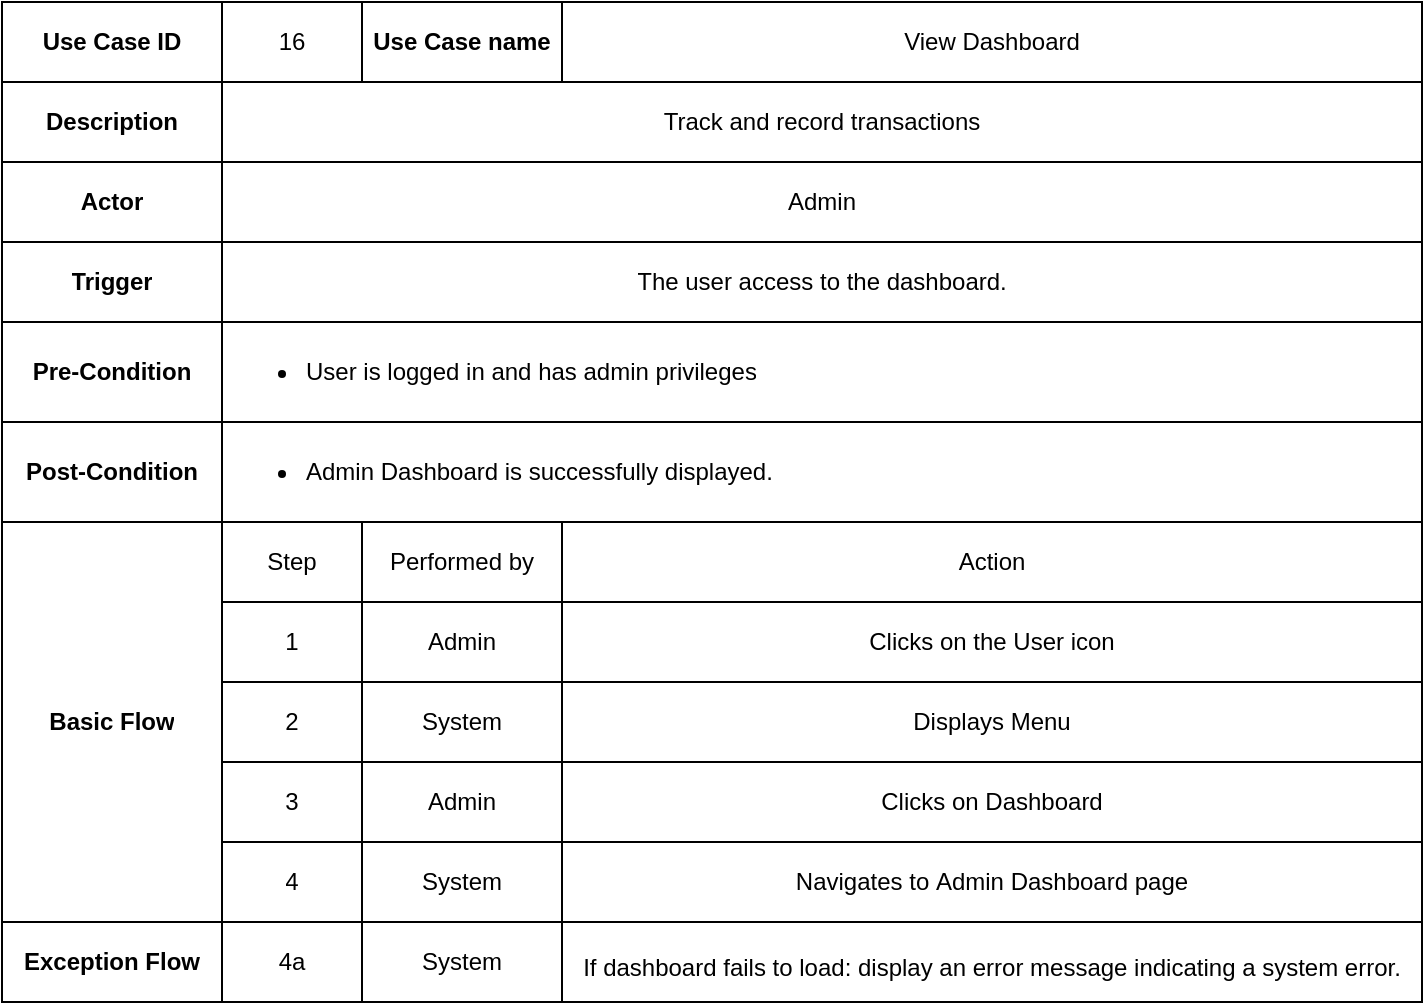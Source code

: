 <mxfile version="26.2.15">
  <diagram name="Page-1" id="wkvMPfwWF0B0VFoY-71S">
    <mxGraphModel dx="1348" dy="887" grid="1" gridSize="10" guides="1" tooltips="1" connect="1" arrows="1" fold="1" page="1" pageScale="1" pageWidth="850" pageHeight="1100" math="0" shadow="0">
      <root>
        <mxCell id="0" />
        <mxCell id="1" parent="0" />
        <mxCell id="bOydSgZBLQBoUM40e2X1-82" value="" style="shape=table;startSize=0;container=1;collapsible=0;childLayout=tableLayout;labelBackgroundColor=none;" parent="1" vertex="1">
          <mxGeometry x="700" y="30" width="710.0" height="500.0" as="geometry" />
        </mxCell>
        <mxCell id="bOydSgZBLQBoUM40e2X1-83" value="" style="shape=tableRow;horizontal=0;startSize=0;swimlaneHead=0;swimlaneBody=0;top=0;left=0;bottom=0;right=0;collapsible=0;dropTarget=0;fillColor=none;points=[[0,0.5],[1,0.5]];portConstraint=eastwest;labelBackgroundColor=none;" parent="bOydSgZBLQBoUM40e2X1-82" vertex="1">
          <mxGeometry width="710.0" height="40" as="geometry" />
        </mxCell>
        <mxCell id="bOydSgZBLQBoUM40e2X1-84" value="Use Case ID" style="shape=partialRectangle;html=1;whiteSpace=wrap;connectable=0;overflow=hidden;fillColor=none;top=0;left=0;bottom=0;right=0;pointerEvents=1;fontStyle=1;labelBackgroundColor=none;" parent="bOydSgZBLQBoUM40e2X1-83" vertex="1">
          <mxGeometry width="110" height="40" as="geometry">
            <mxRectangle width="110" height="40" as="alternateBounds" />
          </mxGeometry>
        </mxCell>
        <mxCell id="bOydSgZBLQBoUM40e2X1-85" value="16" style="shape=partialRectangle;html=1;whiteSpace=wrap;connectable=0;overflow=hidden;fillColor=none;top=0;left=0;bottom=0;right=0;pointerEvents=1;labelBackgroundColor=none;" parent="bOydSgZBLQBoUM40e2X1-83" vertex="1">
          <mxGeometry x="110" width="70" height="40" as="geometry">
            <mxRectangle width="70" height="40" as="alternateBounds" />
          </mxGeometry>
        </mxCell>
        <mxCell id="bOydSgZBLQBoUM40e2X1-86" value="Use Case name" style="shape=partialRectangle;html=1;whiteSpace=wrap;connectable=0;overflow=hidden;fillColor=none;top=0;left=0;bottom=0;right=0;pointerEvents=1;fontStyle=1;labelBackgroundColor=none;" parent="bOydSgZBLQBoUM40e2X1-83" vertex="1">
          <mxGeometry x="180" width="100" height="40" as="geometry">
            <mxRectangle width="100" height="40" as="alternateBounds" />
          </mxGeometry>
        </mxCell>
        <mxCell id="bOydSgZBLQBoUM40e2X1-87" value="View Dashboard" style="shape=partialRectangle;html=1;whiteSpace=wrap;connectable=0;overflow=hidden;fillColor=none;top=0;left=0;bottom=0;right=0;pointerEvents=1;labelBackgroundColor=none;" parent="bOydSgZBLQBoUM40e2X1-83" vertex="1">
          <mxGeometry x="280" width="430" height="40" as="geometry">
            <mxRectangle width="430" height="40" as="alternateBounds" />
          </mxGeometry>
        </mxCell>
        <mxCell id="bOydSgZBLQBoUM40e2X1-88" style="shape=tableRow;horizontal=0;startSize=0;swimlaneHead=0;swimlaneBody=0;top=0;left=0;bottom=0;right=0;collapsible=0;dropTarget=0;fillColor=none;points=[[0,0.5],[1,0.5]];portConstraint=eastwest;align=left;labelBackgroundColor=none;" parent="bOydSgZBLQBoUM40e2X1-82" vertex="1">
          <mxGeometry y="40" width="710.0" height="40" as="geometry" />
        </mxCell>
        <mxCell id="bOydSgZBLQBoUM40e2X1-89" value="Description" style="shape=partialRectangle;html=1;whiteSpace=wrap;connectable=0;overflow=hidden;fillColor=none;top=0;left=0;bottom=0;right=0;pointerEvents=1;fontStyle=1;labelBackgroundColor=none;" parent="bOydSgZBLQBoUM40e2X1-88" vertex="1">
          <mxGeometry width="110" height="40" as="geometry">
            <mxRectangle width="110" height="40" as="alternateBounds" />
          </mxGeometry>
        </mxCell>
        <mxCell id="bOydSgZBLQBoUM40e2X1-90" value="&lt;div align=&quot;center&quot;&gt;Track and record transactions&lt;/div&gt;" style="shape=partialRectangle;html=1;whiteSpace=wrap;connectable=0;overflow=hidden;fillColor=none;top=0;left=0;bottom=0;right=0;pointerEvents=1;rowspan=1;colspan=3;align=center;spacingLeft=0;spacing=2;spacingRight=0;spacingBottom=0;spacingTop=0;labelBackgroundColor=none;" parent="bOydSgZBLQBoUM40e2X1-88" vertex="1">
          <mxGeometry x="110" width="600" height="40" as="geometry">
            <mxRectangle width="70" height="40" as="alternateBounds" />
          </mxGeometry>
        </mxCell>
        <mxCell id="bOydSgZBLQBoUM40e2X1-91" style="shape=partialRectangle;html=1;whiteSpace=wrap;connectable=0;overflow=hidden;fillColor=none;top=0;left=0;bottom=0;right=0;pointerEvents=1;labelBackgroundColor=none;" parent="bOydSgZBLQBoUM40e2X1-88" vertex="1" visible="0">
          <mxGeometry x="180" width="100" height="40" as="geometry">
            <mxRectangle width="100" height="40" as="alternateBounds" />
          </mxGeometry>
        </mxCell>
        <mxCell id="bOydSgZBLQBoUM40e2X1-92" style="shape=partialRectangle;html=1;whiteSpace=wrap;connectable=0;overflow=hidden;fillColor=none;top=0;left=0;bottom=0;right=0;pointerEvents=1;labelBackgroundColor=none;" parent="bOydSgZBLQBoUM40e2X1-88" vertex="1" visible="0">
          <mxGeometry x="280" width="430" height="40" as="geometry">
            <mxRectangle width="430" height="40" as="alternateBounds" />
          </mxGeometry>
        </mxCell>
        <mxCell id="bOydSgZBLQBoUM40e2X1-93" value="" style="shape=tableRow;horizontal=0;startSize=0;swimlaneHead=0;swimlaneBody=0;top=0;left=0;bottom=0;right=0;collapsible=0;dropTarget=0;fillColor=none;points=[[0,0.5],[1,0.5]];portConstraint=eastwest;labelBackgroundColor=none;" parent="bOydSgZBLQBoUM40e2X1-82" vertex="1">
          <mxGeometry y="80" width="710.0" height="40" as="geometry" />
        </mxCell>
        <mxCell id="bOydSgZBLQBoUM40e2X1-94" value="Actor" style="shape=partialRectangle;html=1;whiteSpace=wrap;connectable=0;overflow=hidden;fillColor=none;top=0;left=0;bottom=0;right=0;pointerEvents=1;fontStyle=1;labelBackgroundColor=none;" parent="bOydSgZBLQBoUM40e2X1-93" vertex="1">
          <mxGeometry width="110" height="40" as="geometry">
            <mxRectangle width="110" height="40" as="alternateBounds" />
          </mxGeometry>
        </mxCell>
        <mxCell id="bOydSgZBLQBoUM40e2X1-95" value="&lt;div align=&quot;center&quot;&gt;Admin&lt;/div&gt;" style="shape=partialRectangle;html=1;whiteSpace=wrap;connectable=0;overflow=hidden;fillColor=none;top=0;left=0;bottom=0;right=0;pointerEvents=1;rowspan=1;colspan=3;align=center;spacingLeft=0;spacing=2;spacingRight=0;spacingBottom=0;spacingTop=0;labelBackgroundColor=none;" parent="bOydSgZBLQBoUM40e2X1-93" vertex="1">
          <mxGeometry x="110" width="600" height="40" as="geometry">
            <mxRectangle width="70" height="40" as="alternateBounds" />
          </mxGeometry>
        </mxCell>
        <mxCell id="bOydSgZBLQBoUM40e2X1-96" value="" style="shape=partialRectangle;html=1;whiteSpace=wrap;connectable=0;overflow=hidden;fillColor=none;top=0;left=0;bottom=0;right=0;pointerEvents=1;labelBackgroundColor=none;" parent="bOydSgZBLQBoUM40e2X1-93" vertex="1" visible="0">
          <mxGeometry x="180" width="100" height="40" as="geometry">
            <mxRectangle width="100" height="40" as="alternateBounds" />
          </mxGeometry>
        </mxCell>
        <mxCell id="bOydSgZBLQBoUM40e2X1-97" value="" style="shape=partialRectangle;html=1;whiteSpace=wrap;connectable=0;overflow=hidden;fillColor=none;top=0;left=0;bottom=0;right=0;pointerEvents=1;labelBackgroundColor=none;" parent="bOydSgZBLQBoUM40e2X1-93" vertex="1" visible="0">
          <mxGeometry x="280" width="430" height="40" as="geometry">
            <mxRectangle width="430" height="40" as="alternateBounds" />
          </mxGeometry>
        </mxCell>
        <mxCell id="bOydSgZBLQBoUM40e2X1-98" style="shape=tableRow;horizontal=0;startSize=0;swimlaneHead=0;swimlaneBody=0;top=0;left=0;bottom=0;right=0;collapsible=0;dropTarget=0;fillColor=none;points=[[0,0.5],[1,0.5]];portConstraint=eastwest;labelBackgroundColor=none;" parent="bOydSgZBLQBoUM40e2X1-82" vertex="1">
          <mxGeometry y="120" width="710.0" height="40" as="geometry" />
        </mxCell>
        <mxCell id="bOydSgZBLQBoUM40e2X1-99" value="Trigger" style="shape=partialRectangle;html=1;whiteSpace=wrap;connectable=0;overflow=hidden;fillColor=none;top=0;left=0;bottom=0;right=0;pointerEvents=1;fontStyle=1;labelBackgroundColor=none;" parent="bOydSgZBLQBoUM40e2X1-98" vertex="1">
          <mxGeometry width="110" height="40" as="geometry">
            <mxRectangle width="110" height="40" as="alternateBounds" />
          </mxGeometry>
        </mxCell>
        <mxCell id="bOydSgZBLQBoUM40e2X1-100" value="&lt;div align=&quot;center&quot;&gt;The user access to the dashboard.&lt;/div&gt;" style="shape=partialRectangle;html=1;whiteSpace=wrap;connectable=0;overflow=hidden;fillColor=none;top=0;left=0;bottom=0;right=0;pointerEvents=1;rowspan=1;colspan=3;align=center;spacingLeft=0;spacing=2;spacingRight=0;spacingBottom=0;spacingTop=0;labelBackgroundColor=none;" parent="bOydSgZBLQBoUM40e2X1-98" vertex="1">
          <mxGeometry x="110" width="600" height="40" as="geometry">
            <mxRectangle width="70" height="40" as="alternateBounds" />
          </mxGeometry>
        </mxCell>
        <mxCell id="bOydSgZBLQBoUM40e2X1-101" style="shape=partialRectangle;html=1;whiteSpace=wrap;connectable=0;overflow=hidden;fillColor=none;top=0;left=0;bottom=0;right=0;pointerEvents=1;labelBackgroundColor=none;" parent="bOydSgZBLQBoUM40e2X1-98" vertex="1" visible="0">
          <mxGeometry x="180" width="100" height="40" as="geometry">
            <mxRectangle width="100" height="40" as="alternateBounds" />
          </mxGeometry>
        </mxCell>
        <mxCell id="bOydSgZBLQBoUM40e2X1-102" style="shape=partialRectangle;html=1;whiteSpace=wrap;connectable=0;overflow=hidden;fillColor=none;top=0;left=0;bottom=0;right=0;pointerEvents=1;labelBackgroundColor=none;" parent="bOydSgZBLQBoUM40e2X1-98" vertex="1" visible="0">
          <mxGeometry x="280" width="430" height="40" as="geometry">
            <mxRectangle width="430" height="40" as="alternateBounds" />
          </mxGeometry>
        </mxCell>
        <mxCell id="bOydSgZBLQBoUM40e2X1-103" value="" style="shape=tableRow;horizontal=0;startSize=0;swimlaneHead=0;swimlaneBody=0;top=0;left=0;bottom=0;right=0;collapsible=0;dropTarget=0;fillColor=none;points=[[0,0.5],[1,0.5]];portConstraint=eastwest;labelBackgroundColor=none;" parent="bOydSgZBLQBoUM40e2X1-82" vertex="1">
          <mxGeometry y="160" width="710.0" height="50" as="geometry" />
        </mxCell>
        <mxCell id="bOydSgZBLQBoUM40e2X1-104" value="Pre-Condition" style="shape=partialRectangle;html=1;whiteSpace=wrap;connectable=0;overflow=hidden;fillColor=none;top=0;left=0;bottom=0;right=0;pointerEvents=1;fontStyle=1;labelBackgroundColor=none;" parent="bOydSgZBLQBoUM40e2X1-103" vertex="1">
          <mxGeometry width="110" height="50" as="geometry">
            <mxRectangle width="110" height="50" as="alternateBounds" />
          </mxGeometry>
        </mxCell>
        <mxCell id="bOydSgZBLQBoUM40e2X1-105" value="&lt;ul&gt;&lt;li&gt;User is logged in and has admin privileges&lt;/li&gt;&lt;/ul&gt;" style="shape=partialRectangle;html=1;whiteSpace=wrap;connectable=0;overflow=hidden;fillColor=none;top=0;left=0;bottom=0;right=0;pointerEvents=1;rowspan=1;colspan=3;align=left;spacingLeft=0;spacing=2;spacingRight=0;spacingBottom=0;spacingTop=0;labelBackgroundColor=none;" parent="bOydSgZBLQBoUM40e2X1-103" vertex="1">
          <mxGeometry x="110" width="600" height="50" as="geometry">
            <mxRectangle width="70" height="50" as="alternateBounds" />
          </mxGeometry>
        </mxCell>
        <mxCell id="bOydSgZBLQBoUM40e2X1-106" value="" style="shape=partialRectangle;html=1;whiteSpace=wrap;connectable=0;overflow=hidden;fillColor=none;top=0;left=0;bottom=0;right=0;pointerEvents=1;labelBackgroundColor=none;" parent="bOydSgZBLQBoUM40e2X1-103" vertex="1" visible="0">
          <mxGeometry x="180" width="100" height="50" as="geometry">
            <mxRectangle width="100" height="50" as="alternateBounds" />
          </mxGeometry>
        </mxCell>
        <mxCell id="bOydSgZBLQBoUM40e2X1-107" value="" style="shape=partialRectangle;html=1;whiteSpace=wrap;connectable=0;overflow=hidden;fillColor=none;top=0;left=0;bottom=0;right=0;pointerEvents=1;labelBackgroundColor=none;" parent="bOydSgZBLQBoUM40e2X1-103" vertex="1" visible="0">
          <mxGeometry x="280" width="430" height="50" as="geometry">
            <mxRectangle width="430" height="50" as="alternateBounds" />
          </mxGeometry>
        </mxCell>
        <mxCell id="bOydSgZBLQBoUM40e2X1-108" style="shape=tableRow;horizontal=0;startSize=0;swimlaneHead=0;swimlaneBody=0;top=0;left=0;bottom=0;right=0;collapsible=0;dropTarget=0;fillColor=none;points=[[0,0.5],[1,0.5]];portConstraint=eastwest;labelBackgroundColor=none;" parent="bOydSgZBLQBoUM40e2X1-82" vertex="1">
          <mxGeometry y="210" width="710.0" height="50" as="geometry" />
        </mxCell>
        <mxCell id="bOydSgZBLQBoUM40e2X1-109" value="&lt;div&gt;Post-Condition&lt;/div&gt;" style="shape=partialRectangle;html=1;whiteSpace=wrap;connectable=0;overflow=hidden;fillColor=none;top=0;left=0;bottom=0;right=0;pointerEvents=1;fontStyle=1;labelBackgroundColor=none;" parent="bOydSgZBLQBoUM40e2X1-108" vertex="1">
          <mxGeometry width="110" height="50" as="geometry">
            <mxRectangle width="110" height="50" as="alternateBounds" />
          </mxGeometry>
        </mxCell>
        <mxCell id="bOydSgZBLQBoUM40e2X1-110" value="&lt;div style=&quot;line-height: 160%;&quot;&gt;&lt;ul&gt;&lt;li&gt;Admin Dashboard is successfully displayed.&lt;/li&gt;&lt;/ul&gt;&lt;/div&gt;" style="shape=partialRectangle;html=1;whiteSpace=wrap;connectable=0;overflow=hidden;fillColor=none;top=0;left=0;bottom=0;right=0;pointerEvents=1;rowspan=1;colspan=3;align=left;spacingLeft=0;spacing=2;labelBackgroundColor=none;" parent="bOydSgZBLQBoUM40e2X1-108" vertex="1">
          <mxGeometry x="110" width="600" height="50" as="geometry">
            <mxRectangle width="70" height="50" as="alternateBounds" />
          </mxGeometry>
        </mxCell>
        <mxCell id="bOydSgZBLQBoUM40e2X1-111" style="shape=partialRectangle;html=1;whiteSpace=wrap;connectable=0;overflow=hidden;fillColor=none;top=0;left=0;bottom=0;right=0;pointerEvents=1;labelBackgroundColor=none;" parent="bOydSgZBLQBoUM40e2X1-108" vertex="1" visible="0">
          <mxGeometry x="180" width="100" height="50" as="geometry">
            <mxRectangle width="100" height="50" as="alternateBounds" />
          </mxGeometry>
        </mxCell>
        <mxCell id="bOydSgZBLQBoUM40e2X1-112" style="shape=partialRectangle;html=1;whiteSpace=wrap;connectable=0;overflow=hidden;fillColor=none;top=0;left=0;bottom=0;right=0;pointerEvents=1;labelBackgroundColor=none;" parent="bOydSgZBLQBoUM40e2X1-108" vertex="1" visible="0">
          <mxGeometry x="280" width="430" height="50" as="geometry">
            <mxRectangle width="430" height="50" as="alternateBounds" />
          </mxGeometry>
        </mxCell>
        <mxCell id="bOydSgZBLQBoUM40e2X1-113" value="" style="shape=tableRow;horizontal=0;startSize=0;swimlaneHead=0;swimlaneBody=0;top=0;left=0;bottom=0;right=0;collapsible=0;dropTarget=0;fillColor=none;points=[[0,0.5],[1,0.5]];portConstraint=eastwest;labelBackgroundColor=none;" parent="bOydSgZBLQBoUM40e2X1-82" vertex="1">
          <mxGeometry y="260" width="710.0" height="40" as="geometry" />
        </mxCell>
        <mxCell id="bOydSgZBLQBoUM40e2X1-114" value="Basic Flow" style="shape=partialRectangle;html=1;whiteSpace=wrap;connectable=0;overflow=hidden;fillColor=none;top=0;left=0;bottom=0;right=0;pointerEvents=1;fontStyle=1;labelBackgroundColor=none;rowspan=5;colspan=1;" parent="bOydSgZBLQBoUM40e2X1-113" vertex="1">
          <mxGeometry width="110" height="200" as="geometry">
            <mxRectangle width="110" height="40" as="alternateBounds" />
          </mxGeometry>
        </mxCell>
        <mxCell id="bOydSgZBLQBoUM40e2X1-115" value="Step" style="shape=partialRectangle;html=1;whiteSpace=wrap;connectable=0;overflow=hidden;fillColor=none;top=0;left=0;bottom=0;right=0;pointerEvents=1;labelBackgroundColor=none;" parent="bOydSgZBLQBoUM40e2X1-113" vertex="1">
          <mxGeometry x="110" width="70" height="40" as="geometry">
            <mxRectangle width="70" height="40" as="alternateBounds" />
          </mxGeometry>
        </mxCell>
        <mxCell id="bOydSgZBLQBoUM40e2X1-116" value="Performed by" style="shape=partialRectangle;html=1;whiteSpace=wrap;connectable=0;overflow=hidden;fillColor=none;top=0;left=0;bottom=0;right=0;pointerEvents=1;labelBackgroundColor=none;" parent="bOydSgZBLQBoUM40e2X1-113" vertex="1">
          <mxGeometry x="180" width="100" height="40" as="geometry">
            <mxRectangle width="100" height="40" as="alternateBounds" />
          </mxGeometry>
        </mxCell>
        <mxCell id="bOydSgZBLQBoUM40e2X1-117" value="Action" style="shape=partialRectangle;html=1;whiteSpace=wrap;connectable=0;overflow=hidden;fillColor=none;top=0;left=0;bottom=0;right=0;pointerEvents=1;labelBackgroundColor=none;" parent="bOydSgZBLQBoUM40e2X1-113" vertex="1">
          <mxGeometry x="280" width="430" height="40" as="geometry">
            <mxRectangle width="430" height="40" as="alternateBounds" />
          </mxGeometry>
        </mxCell>
        <mxCell id="bOydSgZBLQBoUM40e2X1-249" style="shape=tableRow;horizontal=0;startSize=0;swimlaneHead=0;swimlaneBody=0;top=0;left=0;bottom=0;right=0;collapsible=0;dropTarget=0;fillColor=none;points=[[0,0.5],[1,0.5]];portConstraint=eastwest;labelBackgroundColor=none;" parent="bOydSgZBLQBoUM40e2X1-82" vertex="1">
          <mxGeometry y="300" width="710.0" height="40" as="geometry" />
        </mxCell>
        <mxCell id="bOydSgZBLQBoUM40e2X1-250" style="shape=partialRectangle;html=1;whiteSpace=wrap;connectable=0;overflow=hidden;fillColor=none;top=0;left=0;bottom=0;right=0;pointerEvents=1;labelBackgroundColor=none;" parent="bOydSgZBLQBoUM40e2X1-249" vertex="1" visible="0">
          <mxGeometry width="110" height="40" as="geometry">
            <mxRectangle width="110" height="40" as="alternateBounds" />
          </mxGeometry>
        </mxCell>
        <mxCell id="bOydSgZBLQBoUM40e2X1-251" value="1" style="shape=partialRectangle;html=1;whiteSpace=wrap;connectable=0;overflow=hidden;fillColor=none;top=0;left=0;bottom=0;right=0;pointerEvents=1;labelBackgroundColor=none;" parent="bOydSgZBLQBoUM40e2X1-249" vertex="1">
          <mxGeometry x="110" width="70" height="40" as="geometry">
            <mxRectangle width="70" height="40" as="alternateBounds" />
          </mxGeometry>
        </mxCell>
        <mxCell id="bOydSgZBLQBoUM40e2X1-252" value="Admin" style="shape=partialRectangle;html=1;whiteSpace=wrap;connectable=0;overflow=hidden;fillColor=none;top=0;left=0;bottom=0;right=0;pointerEvents=1;labelBackgroundColor=none;" parent="bOydSgZBLQBoUM40e2X1-249" vertex="1">
          <mxGeometry x="180" width="100" height="40" as="geometry">
            <mxRectangle width="100" height="40" as="alternateBounds" />
          </mxGeometry>
        </mxCell>
        <mxCell id="bOydSgZBLQBoUM40e2X1-253" value="Clicks on the User icon" style="shape=partialRectangle;html=1;whiteSpace=wrap;connectable=0;overflow=hidden;fillColor=none;top=0;left=0;bottom=0;right=0;pointerEvents=1;labelBackgroundColor=none;" parent="bOydSgZBLQBoUM40e2X1-249" vertex="1">
          <mxGeometry x="280" width="430" height="40" as="geometry">
            <mxRectangle width="430" height="40" as="alternateBounds" />
          </mxGeometry>
        </mxCell>
        <mxCell id="mIGRJGkzbg9j5LU0yxkV-1" style="shape=tableRow;horizontal=0;startSize=0;swimlaneHead=0;swimlaneBody=0;top=0;left=0;bottom=0;right=0;collapsible=0;dropTarget=0;fillColor=none;points=[[0,0.5],[1,0.5]];portConstraint=eastwest;labelBackgroundColor=none;" vertex="1" parent="bOydSgZBLQBoUM40e2X1-82">
          <mxGeometry y="340" width="710.0" height="40" as="geometry" />
        </mxCell>
        <mxCell id="mIGRJGkzbg9j5LU0yxkV-2" style="shape=partialRectangle;html=1;whiteSpace=wrap;connectable=0;overflow=hidden;fillColor=none;top=0;left=0;bottom=0;right=0;pointerEvents=1;labelBackgroundColor=none;" vertex="1" visible="0" parent="mIGRJGkzbg9j5LU0yxkV-1">
          <mxGeometry width="110" height="40" as="geometry">
            <mxRectangle width="110" height="40" as="alternateBounds" />
          </mxGeometry>
        </mxCell>
        <mxCell id="mIGRJGkzbg9j5LU0yxkV-3" value="2" style="shape=partialRectangle;html=1;whiteSpace=wrap;connectable=0;overflow=hidden;fillColor=none;top=0;left=0;bottom=0;right=0;pointerEvents=1;labelBackgroundColor=none;" vertex="1" parent="mIGRJGkzbg9j5LU0yxkV-1">
          <mxGeometry x="110" width="70" height="40" as="geometry">
            <mxRectangle width="70" height="40" as="alternateBounds" />
          </mxGeometry>
        </mxCell>
        <mxCell id="mIGRJGkzbg9j5LU0yxkV-4" value="System" style="shape=partialRectangle;html=1;whiteSpace=wrap;connectable=0;overflow=hidden;fillColor=none;top=0;left=0;bottom=0;right=0;pointerEvents=1;labelBackgroundColor=none;" vertex="1" parent="mIGRJGkzbg9j5LU0yxkV-1">
          <mxGeometry x="180" width="100" height="40" as="geometry">
            <mxRectangle width="100" height="40" as="alternateBounds" />
          </mxGeometry>
        </mxCell>
        <mxCell id="mIGRJGkzbg9j5LU0yxkV-5" value="Displays Menu" style="shape=partialRectangle;html=1;whiteSpace=wrap;connectable=0;overflow=hidden;fillColor=none;top=0;left=0;bottom=0;right=0;pointerEvents=1;labelBackgroundColor=none;" vertex="1" parent="mIGRJGkzbg9j5LU0yxkV-1">
          <mxGeometry x="280" width="430" height="40" as="geometry">
            <mxRectangle width="430" height="40" as="alternateBounds" />
          </mxGeometry>
        </mxCell>
        <mxCell id="bOydSgZBLQBoUM40e2X1-254" style="shape=tableRow;horizontal=0;startSize=0;swimlaneHead=0;swimlaneBody=0;top=0;left=0;bottom=0;right=0;collapsible=0;dropTarget=0;fillColor=none;points=[[0,0.5],[1,0.5]];portConstraint=eastwest;labelBackgroundColor=none;" parent="bOydSgZBLQBoUM40e2X1-82" vertex="1">
          <mxGeometry y="380" width="710.0" height="40" as="geometry" />
        </mxCell>
        <mxCell id="bOydSgZBLQBoUM40e2X1-255" style="shape=partialRectangle;html=1;whiteSpace=wrap;connectable=0;overflow=hidden;fillColor=none;top=0;left=0;bottom=0;right=0;pointerEvents=1;labelBackgroundColor=none;" parent="bOydSgZBLQBoUM40e2X1-254" vertex="1" visible="0">
          <mxGeometry width="110" height="40" as="geometry">
            <mxRectangle width="110" height="40" as="alternateBounds" />
          </mxGeometry>
        </mxCell>
        <mxCell id="bOydSgZBLQBoUM40e2X1-256" value="3" style="shape=partialRectangle;html=1;whiteSpace=wrap;connectable=0;overflow=hidden;fillColor=none;top=0;left=0;bottom=0;right=0;pointerEvents=1;labelBackgroundColor=none;" parent="bOydSgZBLQBoUM40e2X1-254" vertex="1">
          <mxGeometry x="110" width="70" height="40" as="geometry">
            <mxRectangle width="70" height="40" as="alternateBounds" />
          </mxGeometry>
        </mxCell>
        <mxCell id="bOydSgZBLQBoUM40e2X1-257" value="Admin" style="shape=partialRectangle;html=1;whiteSpace=wrap;connectable=0;overflow=hidden;fillColor=none;top=0;left=0;bottom=0;right=0;pointerEvents=1;labelBackgroundColor=none;" parent="bOydSgZBLQBoUM40e2X1-254" vertex="1">
          <mxGeometry x="180" width="100" height="40" as="geometry">
            <mxRectangle width="100" height="40" as="alternateBounds" />
          </mxGeometry>
        </mxCell>
        <mxCell id="bOydSgZBLQBoUM40e2X1-258" value="Clicks on Dashboard" style="shape=partialRectangle;html=1;whiteSpace=wrap;connectable=0;overflow=hidden;fillColor=none;top=0;left=0;bottom=0;right=0;pointerEvents=1;labelBackgroundColor=none;" parent="bOydSgZBLQBoUM40e2X1-254" vertex="1">
          <mxGeometry x="280" width="430" height="40" as="geometry">
            <mxRectangle width="430" height="40" as="alternateBounds" />
          </mxGeometry>
        </mxCell>
        <mxCell id="bOydSgZBLQBoUM40e2X1-272" style="shape=tableRow;horizontal=0;startSize=0;swimlaneHead=0;swimlaneBody=0;top=0;left=0;bottom=0;right=0;collapsible=0;dropTarget=0;fillColor=none;points=[[0,0.5],[1,0.5]];portConstraint=eastwest;labelBackgroundColor=none;" parent="bOydSgZBLQBoUM40e2X1-82" vertex="1">
          <mxGeometry y="420" width="710.0" height="40" as="geometry" />
        </mxCell>
        <mxCell id="bOydSgZBLQBoUM40e2X1-273" style="shape=partialRectangle;html=1;whiteSpace=wrap;connectable=0;overflow=hidden;fillColor=none;top=0;left=0;bottom=0;right=0;pointerEvents=1;labelBackgroundColor=none;" parent="bOydSgZBLQBoUM40e2X1-272" vertex="1" visible="0">
          <mxGeometry width="110" height="40" as="geometry">
            <mxRectangle width="110" height="40" as="alternateBounds" />
          </mxGeometry>
        </mxCell>
        <mxCell id="bOydSgZBLQBoUM40e2X1-274" value="4" style="shape=partialRectangle;html=1;whiteSpace=wrap;connectable=0;overflow=hidden;fillColor=none;top=0;left=0;bottom=0;right=0;pointerEvents=1;labelBackgroundColor=none;" parent="bOydSgZBLQBoUM40e2X1-272" vertex="1">
          <mxGeometry x="110" width="70" height="40" as="geometry">
            <mxRectangle width="70" height="40" as="alternateBounds" />
          </mxGeometry>
        </mxCell>
        <mxCell id="bOydSgZBLQBoUM40e2X1-275" value="System" style="shape=partialRectangle;html=1;whiteSpace=wrap;connectable=0;overflow=hidden;fillColor=none;top=0;left=0;bottom=0;right=0;pointerEvents=1;labelBackgroundColor=none;" parent="bOydSgZBLQBoUM40e2X1-272" vertex="1">
          <mxGeometry x="180" width="100" height="40" as="geometry">
            <mxRectangle width="100" height="40" as="alternateBounds" />
          </mxGeometry>
        </mxCell>
        <mxCell id="bOydSgZBLQBoUM40e2X1-276" value="Navigates to&amp;nbsp;&lt;span data-end=&quot;1239&quot; data-start=&quot;1215&quot;&gt;Admin Dashboard page&lt;/span&gt;" style="shape=partialRectangle;html=1;whiteSpace=wrap;connectable=0;overflow=hidden;fillColor=none;top=0;left=0;bottom=0;right=0;pointerEvents=1;labelBackgroundColor=none;" parent="bOydSgZBLQBoUM40e2X1-272" vertex="1">
          <mxGeometry x="280" width="430" height="40" as="geometry">
            <mxRectangle width="430" height="40" as="alternateBounds" />
          </mxGeometry>
        </mxCell>
        <mxCell id="bOydSgZBLQBoUM40e2X1-148" value="" style="shape=tableRow;horizontal=0;startSize=0;swimlaneHead=0;swimlaneBody=0;top=0;left=0;bottom=0;right=0;collapsible=0;dropTarget=0;fillColor=none;points=[[0,0.5],[1,0.5]];portConstraint=eastwest;labelBackgroundColor=none;" parent="bOydSgZBLQBoUM40e2X1-82" vertex="1">
          <mxGeometry y="460" width="710.0" height="40" as="geometry" />
        </mxCell>
        <mxCell id="bOydSgZBLQBoUM40e2X1-149" value="&lt;strong&gt;Exception Flow&lt;/strong&gt;" style="shape=partialRectangle;html=1;whiteSpace=wrap;connectable=0;overflow=hidden;fillColor=none;top=0;left=0;bottom=0;right=0;pointerEvents=1;labelBackgroundColor=none;" parent="bOydSgZBLQBoUM40e2X1-148" vertex="1">
          <mxGeometry width="110" height="40" as="geometry">
            <mxRectangle width="110" height="40" as="alternateBounds" />
          </mxGeometry>
        </mxCell>
        <mxCell id="bOydSgZBLQBoUM40e2X1-150" value="4a" style="shape=partialRectangle;html=1;whiteSpace=wrap;connectable=0;overflow=hidden;fillColor=none;top=0;left=0;bottom=0;right=0;pointerEvents=1;labelBackgroundColor=none;" parent="bOydSgZBLQBoUM40e2X1-148" vertex="1">
          <mxGeometry x="110" width="70" height="40" as="geometry">
            <mxRectangle width="70" height="40" as="alternateBounds" />
          </mxGeometry>
        </mxCell>
        <mxCell id="bOydSgZBLQBoUM40e2X1-151" value="System" style="shape=partialRectangle;html=1;whiteSpace=wrap;connectable=0;overflow=hidden;fillColor=none;top=0;left=0;bottom=0;right=0;pointerEvents=1;labelBackgroundColor=none;" parent="bOydSgZBLQBoUM40e2X1-148" vertex="1">
          <mxGeometry x="180" width="100" height="40" as="geometry">
            <mxRectangle width="100" height="40" as="alternateBounds" />
          </mxGeometry>
        </mxCell>
        <mxCell id="bOydSgZBLQBoUM40e2X1-152" value="&lt;table&gt;&lt;tbody&gt;&lt;tr&gt;&lt;td data-col-size=&quot;sm&quot; data-end=&quot;929&quot; data-start=&quot;914&quot;&gt;&lt;/td&gt;&lt;/tr&gt;&lt;/tbody&gt;&lt;/table&gt;&lt;table&gt;&lt;tbody&gt;&lt;tr&gt;&lt;td data-end=&quot;1012&quot; data-start=&quot;929&quot; data-col-size=&quot;md&quot;&gt;If dashboard fails to load: display an error message indicating a system error.&lt;/td&gt;&lt;/tr&gt;&lt;/tbody&gt;&lt;/table&gt;" style="shape=partialRectangle;html=1;whiteSpace=wrap;connectable=0;overflow=hidden;fillColor=none;top=0;left=0;bottom=0;right=0;pointerEvents=1;labelBackgroundColor=none;" parent="bOydSgZBLQBoUM40e2X1-148" vertex="1">
          <mxGeometry x="280" width="430" height="40" as="geometry">
            <mxRectangle width="430" height="40" as="alternateBounds" />
          </mxGeometry>
        </mxCell>
      </root>
    </mxGraphModel>
  </diagram>
</mxfile>
